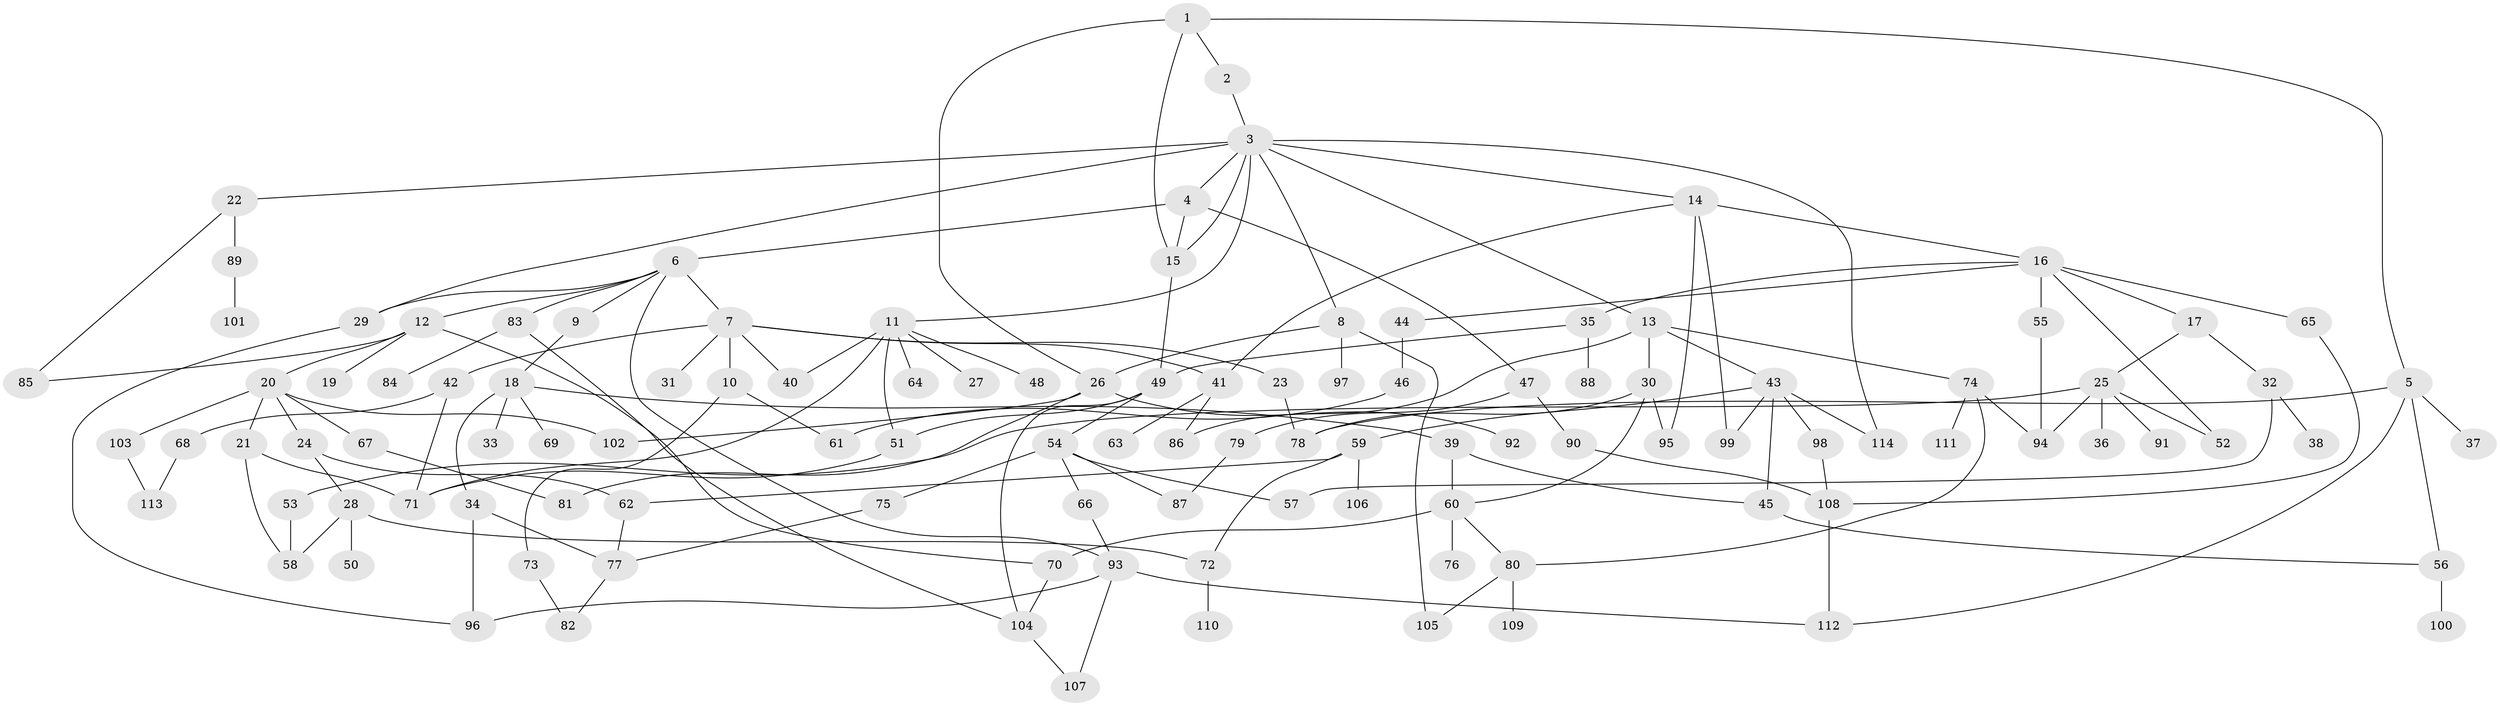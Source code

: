// Generated by graph-tools (version 1.1) at 2025/25/03/09/25 03:25:25]
// undirected, 114 vertices, 163 edges
graph export_dot {
graph [start="1"]
  node [color=gray90,style=filled];
  1;
  2;
  3;
  4;
  5;
  6;
  7;
  8;
  9;
  10;
  11;
  12;
  13;
  14;
  15;
  16;
  17;
  18;
  19;
  20;
  21;
  22;
  23;
  24;
  25;
  26;
  27;
  28;
  29;
  30;
  31;
  32;
  33;
  34;
  35;
  36;
  37;
  38;
  39;
  40;
  41;
  42;
  43;
  44;
  45;
  46;
  47;
  48;
  49;
  50;
  51;
  52;
  53;
  54;
  55;
  56;
  57;
  58;
  59;
  60;
  61;
  62;
  63;
  64;
  65;
  66;
  67;
  68;
  69;
  70;
  71;
  72;
  73;
  74;
  75;
  76;
  77;
  78;
  79;
  80;
  81;
  82;
  83;
  84;
  85;
  86;
  87;
  88;
  89;
  90;
  91;
  92;
  93;
  94;
  95;
  96;
  97;
  98;
  99;
  100;
  101;
  102;
  103;
  104;
  105;
  106;
  107;
  108;
  109;
  110;
  111;
  112;
  113;
  114;
  1 -- 2;
  1 -- 5;
  1 -- 26;
  1 -- 15;
  2 -- 3;
  3 -- 4;
  3 -- 8;
  3 -- 11;
  3 -- 13;
  3 -- 14;
  3 -- 22;
  3 -- 29;
  3 -- 15;
  3 -- 114;
  4 -- 6;
  4 -- 15;
  4 -- 47;
  5 -- 37;
  5 -- 56;
  5 -- 112;
  5 -- 78;
  6 -- 7;
  6 -- 9;
  6 -- 12;
  6 -- 83;
  6 -- 93;
  6 -- 29;
  7 -- 10;
  7 -- 23;
  7 -- 31;
  7 -- 42;
  7 -- 41;
  7 -- 40;
  8 -- 97;
  8 -- 105;
  8 -- 26;
  9 -- 18;
  10 -- 73;
  10 -- 61;
  11 -- 27;
  11 -- 40;
  11 -- 48;
  11 -- 51;
  11 -- 64;
  11 -- 71;
  12 -- 19;
  12 -- 20;
  12 -- 85;
  12 -- 70;
  13 -- 30;
  13 -- 43;
  13 -- 74;
  13 -- 86;
  14 -- 16;
  14 -- 41;
  14 -- 95;
  14 -- 99;
  15 -- 49;
  16 -- 17;
  16 -- 35;
  16 -- 44;
  16 -- 55;
  16 -- 65;
  16 -- 52;
  17 -- 25;
  17 -- 32;
  18 -- 33;
  18 -- 34;
  18 -- 39;
  18 -- 69;
  20 -- 21;
  20 -- 24;
  20 -- 67;
  20 -- 103;
  20 -- 102;
  21 -- 58;
  21 -- 71;
  22 -- 89;
  22 -- 85;
  23 -- 78;
  24 -- 28;
  24 -- 62;
  25 -- 36;
  25 -- 52;
  25 -- 53;
  25 -- 91;
  25 -- 94;
  26 -- 81;
  26 -- 92;
  26 -- 102;
  28 -- 50;
  28 -- 58;
  28 -- 72;
  29 -- 96;
  30 -- 60;
  30 -- 78;
  30 -- 95;
  32 -- 38;
  32 -- 57;
  34 -- 77;
  34 -- 96;
  35 -- 88;
  35 -- 49;
  39 -- 45;
  39 -- 60;
  41 -- 63;
  41 -- 86;
  42 -- 68;
  42 -- 71;
  43 -- 59;
  43 -- 98;
  43 -- 114;
  43 -- 99;
  43 -- 45;
  44 -- 46;
  45 -- 56;
  46 -- 61;
  47 -- 79;
  47 -- 90;
  49 -- 54;
  49 -- 51;
  49 -- 104;
  51 -- 71;
  53 -- 58;
  54 -- 57;
  54 -- 66;
  54 -- 75;
  54 -- 87;
  55 -- 94;
  56 -- 100;
  59 -- 72;
  59 -- 106;
  59 -- 62;
  60 -- 70;
  60 -- 76;
  60 -- 80;
  62 -- 77;
  65 -- 108;
  66 -- 93;
  67 -- 81;
  68 -- 113;
  70 -- 104;
  72 -- 110;
  73 -- 82;
  74 -- 111;
  74 -- 80;
  74 -- 94;
  75 -- 77;
  77 -- 82;
  79 -- 87;
  80 -- 109;
  80 -- 105;
  83 -- 84;
  83 -- 104;
  89 -- 101;
  90 -- 108;
  93 -- 96;
  93 -- 107;
  93 -- 112;
  98 -- 108;
  103 -- 113;
  104 -- 107;
  108 -- 112;
}
